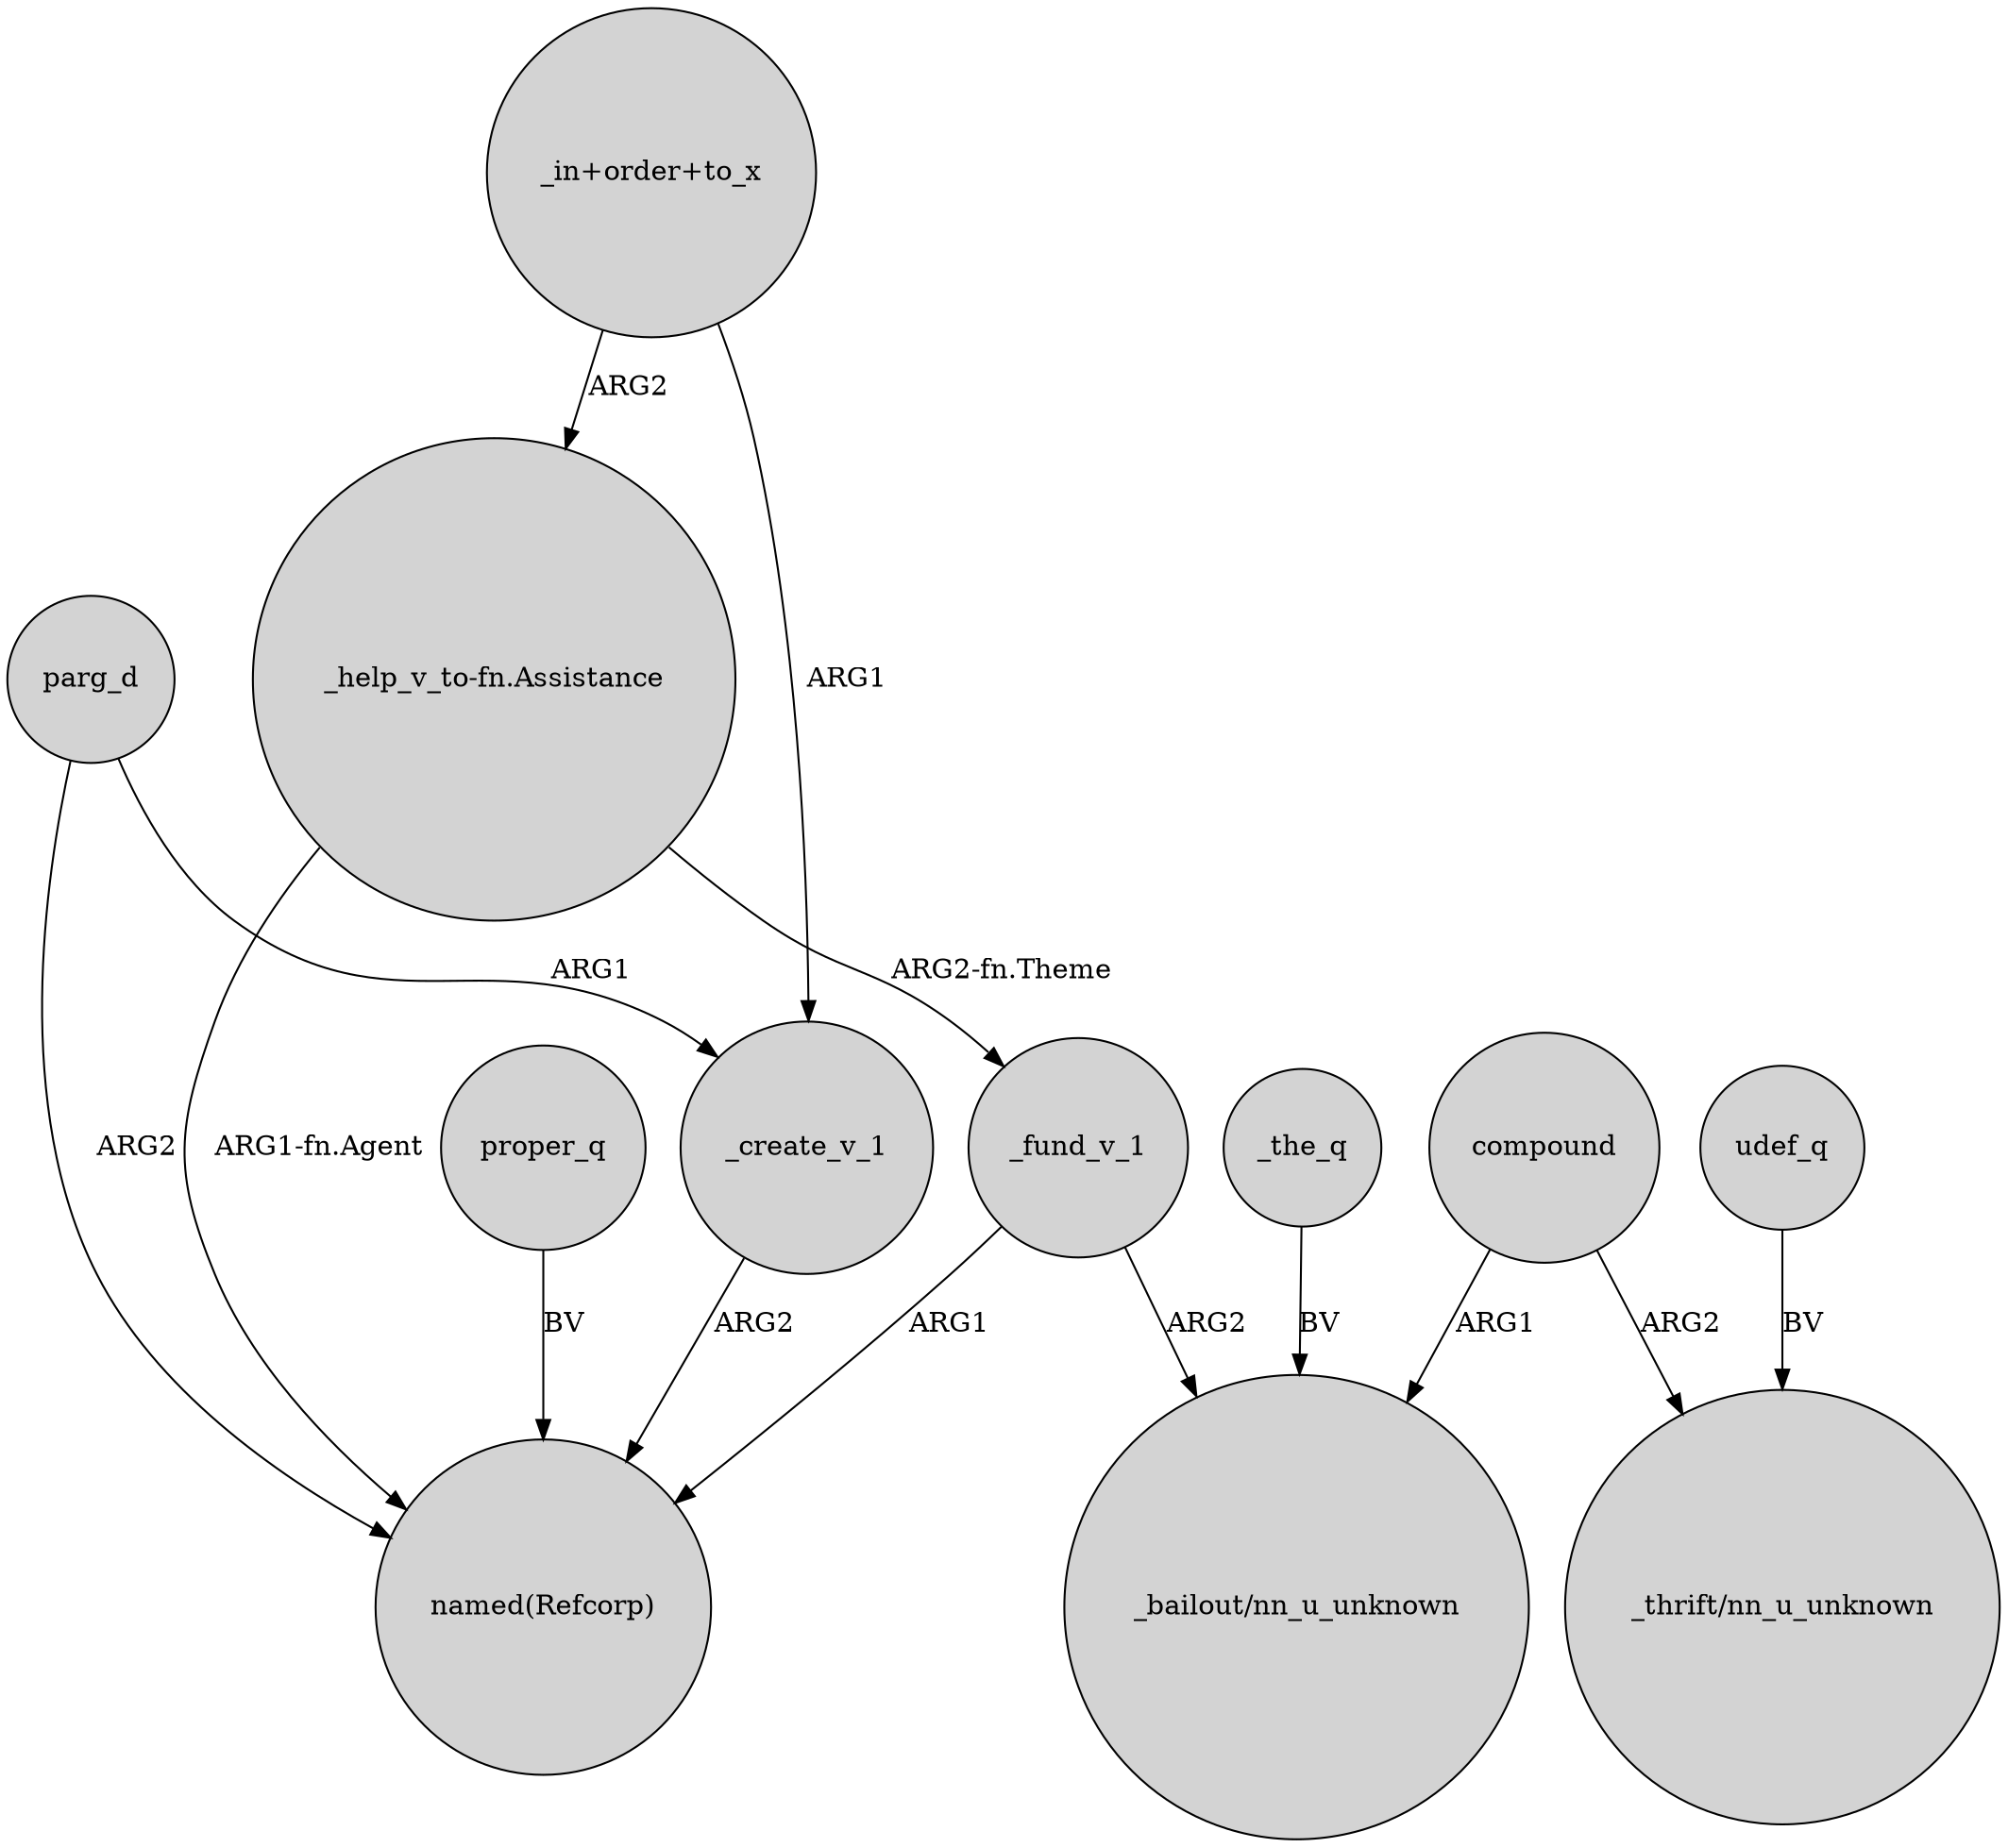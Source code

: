 digraph {
	node [shape=circle style=filled]
	"_in+order+to_x" -> _create_v_1 [label=ARG1]
	"_help_v_to-fn.Assistance" -> "named(Refcorp)" [label="ARG1-fn.Agent"]
	"_in+order+to_x" -> "_help_v_to-fn.Assistance" [label=ARG2]
	proper_q -> "named(Refcorp)" [label=BV]
	compound -> "_thrift/nn_u_unknown" [label=ARG2]
	_create_v_1 -> "named(Refcorp)" [label=ARG2]
	udef_q -> "_thrift/nn_u_unknown" [label=BV]
	compound -> "_bailout/nn_u_unknown" [label=ARG1]
	_fund_v_1 -> "named(Refcorp)" [label=ARG1]
	parg_d -> _create_v_1 [label=ARG1]
	"_help_v_to-fn.Assistance" -> _fund_v_1 [label="ARG2-fn.Theme"]
	_the_q -> "_bailout/nn_u_unknown" [label=BV]
	_fund_v_1 -> "_bailout/nn_u_unknown" [label=ARG2]
	parg_d -> "named(Refcorp)" [label=ARG2]
}
